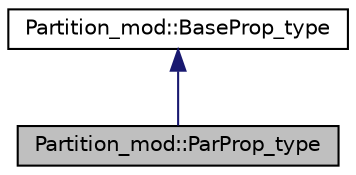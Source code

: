 digraph "Partition_mod::ParProp_type"
{
 // LATEX_PDF_SIZE
  edge [fontname="Helvetica",fontsize="10",labelfontname="Helvetica",labelfontsize="10"];
  node [fontname="Helvetica",fontsize="10",shape=record];
  Node1 [label="Partition_mod::ParProp_type",height=0.2,width=0.4,color="black", fillcolor="grey75", style="filled", fontcolor="black",tooltip="The base class for generating objects that hold partition properties at any given level of partitioni..."];
  Node2 -> Node1 [dir="back",color="midnightblue",fontsize="10",style="solid",fontname="Helvetica"];
  Node2 [label="Partition_mod::BaseProp_type",height=0.2,width=0.4,color="black", fillcolor="white", style="filled",URL="$structPartition__mod_1_1BaseProp__type.html",tooltip="Abstract class containing the basic properties of partitions that are common between the exploration ..."];
}
